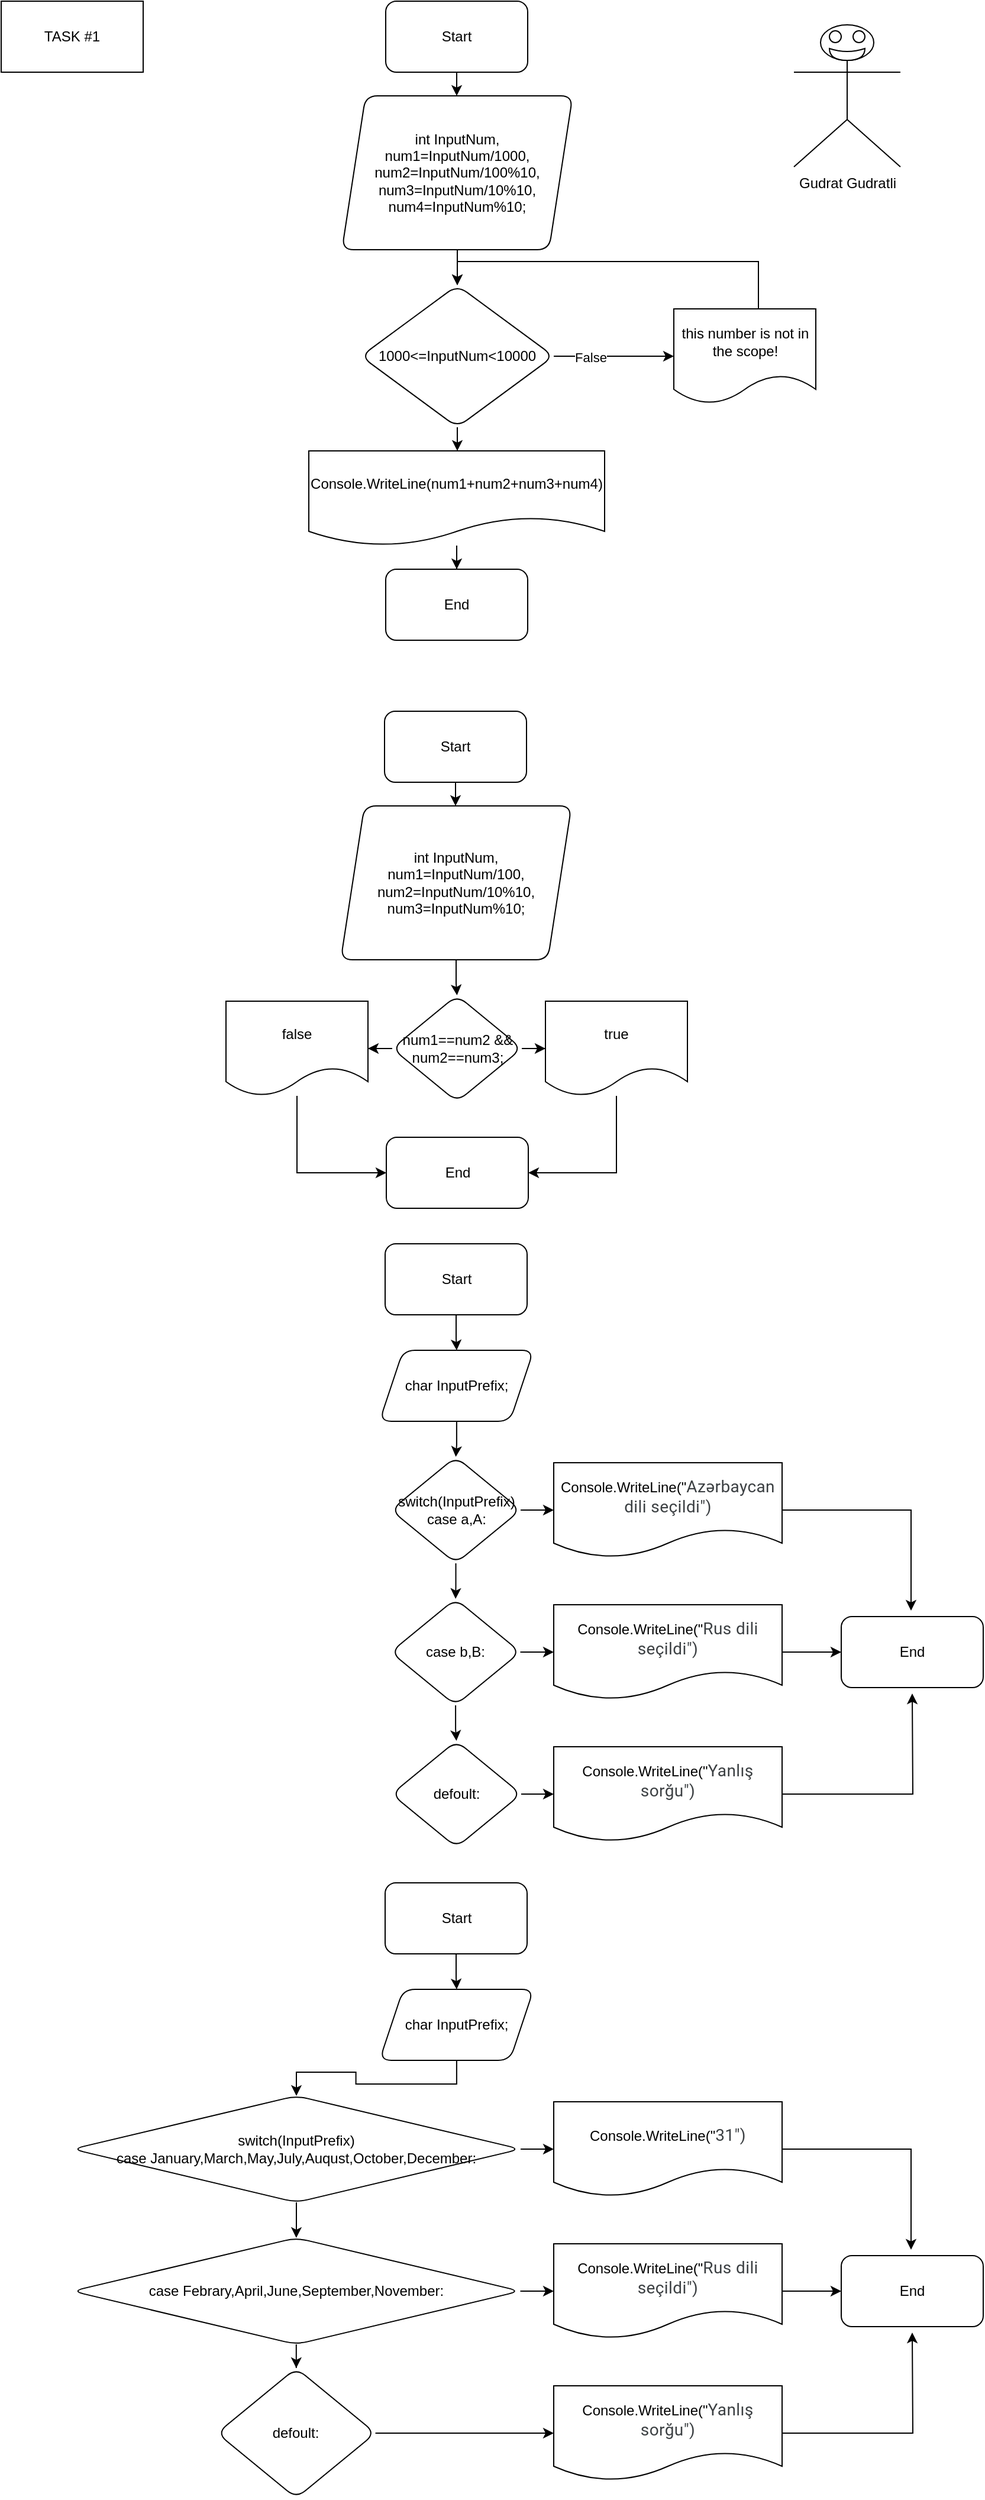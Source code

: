 <mxfile version="20.5.1" type="device"><diagram id="oNoULZErIjj-vYTfnqx9" name="Page-1"><mxGraphModel dx="1069" dy="582" grid="1" gridSize="10" guides="1" tooltips="1" connect="1" arrows="1" fold="1" page="1" pageScale="1" pageWidth="850" pageHeight="1100" math="0" shadow="0"><root><mxCell id="0"/><mxCell id="1" parent="0"/><mxCell id="mFEpqIFXbVzbk0du_qov-5" value="" style="edgeStyle=orthogonalEdgeStyle;rounded=0;orthogonalLoop=1;jettySize=auto;html=1;" edge="1" parent="1" source="mFEpqIFXbVzbk0du_qov-1" target="mFEpqIFXbVzbk0du_qov-4"><mxGeometry relative="1" as="geometry"/></mxCell><mxCell id="mFEpqIFXbVzbk0du_qov-1" value="Start" style="rounded=1;whiteSpace=wrap;html=1;" vertex="1" parent="1"><mxGeometry x="365" y="40" width="120" height="60" as="geometry"/></mxCell><mxCell id="mFEpqIFXbVzbk0du_qov-7" value="" style="edgeStyle=orthogonalEdgeStyle;rounded=0;orthogonalLoop=1;jettySize=auto;html=1;" edge="1" parent="1" source="mFEpqIFXbVzbk0du_qov-4" target="mFEpqIFXbVzbk0du_qov-6"><mxGeometry relative="1" as="geometry"/></mxCell><mxCell id="mFEpqIFXbVzbk0du_qov-4" value="int InputNum,&lt;br&gt;num1=InputNum/1000,&lt;br&gt;num2=InputNum/100%10,&lt;br&gt;num3=InputNum/10%10,&lt;br&gt;num4=InputNum%10;" style="shape=parallelogram;perimeter=parallelogramPerimeter;whiteSpace=wrap;html=1;fixedSize=1;rounded=1;" vertex="1" parent="1"><mxGeometry x="328" y="120" width="195" height="130" as="geometry"/></mxCell><mxCell id="mFEpqIFXbVzbk0du_qov-9" value="" style="edgeStyle=orthogonalEdgeStyle;rounded=0;orthogonalLoop=1;jettySize=auto;html=1;" edge="1" parent="1" source="mFEpqIFXbVzbk0du_qov-6" target="mFEpqIFXbVzbk0du_qov-8"><mxGeometry relative="1" as="geometry"/></mxCell><mxCell id="mFEpqIFXbVzbk0du_qov-12" value="False" style="edgeLabel;html=1;align=center;verticalAlign=middle;resizable=0;points=[];" vertex="1" connectable="0" parent="mFEpqIFXbVzbk0du_qov-9"><mxGeometry x="-0.403" y="-1" relative="1" as="geometry"><mxPoint as="offset"/></mxGeometry></mxCell><mxCell id="mFEpqIFXbVzbk0du_qov-14" value="" style="edgeStyle=orthogonalEdgeStyle;rounded=0;orthogonalLoop=1;jettySize=auto;html=1;" edge="1" parent="1" source="mFEpqIFXbVzbk0du_qov-6" target="mFEpqIFXbVzbk0du_qov-13"><mxGeometry relative="1" as="geometry"/></mxCell><mxCell id="mFEpqIFXbVzbk0du_qov-6" value="1000&amp;lt;=InputNum&amp;lt;10000" style="rhombus;whiteSpace=wrap;html=1;rounded=1;" vertex="1" parent="1"><mxGeometry x="344" y="280" width="163" height="120" as="geometry"/></mxCell><mxCell id="mFEpqIFXbVzbk0du_qov-11" style="edgeStyle=orthogonalEdgeStyle;rounded=0;orthogonalLoop=1;jettySize=auto;html=1;entryX=0.5;entryY=0;entryDx=0;entryDy=0;" edge="1" parent="1" source="mFEpqIFXbVzbk0du_qov-8" target="mFEpqIFXbVzbk0du_qov-6"><mxGeometry relative="1" as="geometry"><Array as="points"><mxPoint x="680" y="260"/><mxPoint x="425" y="260"/></Array></mxGeometry></mxCell><mxCell id="mFEpqIFXbVzbk0du_qov-8" value="this number is not in the scope!" style="shape=document;whiteSpace=wrap;html=1;boundedLbl=1;rounded=1;" vertex="1" parent="1"><mxGeometry x="608.5" y="300" width="120" height="80" as="geometry"/></mxCell><mxCell id="mFEpqIFXbVzbk0du_qov-16" value="" style="edgeStyle=orthogonalEdgeStyle;rounded=0;orthogonalLoop=1;jettySize=auto;html=1;" edge="1" parent="1" source="mFEpqIFXbVzbk0du_qov-13" target="mFEpqIFXbVzbk0du_qov-15"><mxGeometry relative="1" as="geometry"/></mxCell><mxCell id="mFEpqIFXbVzbk0du_qov-13" value="Console.WriteLine(num1+num2+num3+num4)" style="shape=document;whiteSpace=wrap;html=1;boundedLbl=1;rounded=1;" vertex="1" parent="1"><mxGeometry x="300" y="420" width="250" height="80" as="geometry"/></mxCell><mxCell id="mFEpqIFXbVzbk0du_qov-15" value="End" style="whiteSpace=wrap;html=1;rounded=1;" vertex="1" parent="1"><mxGeometry x="365" y="520" width="120" height="60" as="geometry"/></mxCell><mxCell id="mFEpqIFXbVzbk0du_qov-18" value="TASK #1" style="rounded=0;whiteSpace=wrap;html=1;" vertex="1" parent="1"><mxGeometry x="40" y="40" width="120" height="60" as="geometry"/></mxCell><mxCell id="mFEpqIFXbVzbk0du_qov-19" value="Gudrat Gudratli" style="shape=umlActor;verticalLabelPosition=bottom;verticalAlign=top;html=1;outlineConnect=0;" vertex="1" parent="1"><mxGeometry x="710" y="60" width="90" height="120" as="geometry"/></mxCell><mxCell id="mFEpqIFXbVzbk0du_qov-20" value="" style="shape=xor;whiteSpace=wrap;html=1;rotation=90;" vertex="1" parent="1"><mxGeometry x="750" y="70" width="10" height="30" as="geometry"/></mxCell><mxCell id="mFEpqIFXbVzbk0du_qov-21" value="" style="ellipse;whiteSpace=wrap;html=1;aspect=fixed;" vertex="1" parent="1"><mxGeometry x="740" y="65" width="10" height="10" as="geometry"/></mxCell><mxCell id="mFEpqIFXbVzbk0du_qov-22" value="" style="ellipse;whiteSpace=wrap;html=1;aspect=fixed;" vertex="1" parent="1"><mxGeometry x="760" y="65" width="10" height="10" as="geometry"/></mxCell><mxCell id="mFEpqIFXbVzbk0du_qov-23" value="" style="edgeStyle=orthogonalEdgeStyle;rounded=0;orthogonalLoop=1;jettySize=auto;html=1;" edge="1" source="mFEpqIFXbVzbk0du_qov-24" target="mFEpqIFXbVzbk0du_qov-25" parent="1"><mxGeometry relative="1" as="geometry"/></mxCell><mxCell id="mFEpqIFXbVzbk0du_qov-24" value="Start" style="rounded=1;whiteSpace=wrap;html=1;" vertex="1" parent="1"><mxGeometry x="364" y="640" width="120" height="60" as="geometry"/></mxCell><mxCell id="mFEpqIFXbVzbk0du_qov-27" value="" style="edgeStyle=orthogonalEdgeStyle;rounded=0;orthogonalLoop=1;jettySize=auto;html=1;" edge="1" parent="1" source="mFEpqIFXbVzbk0du_qov-25" target="mFEpqIFXbVzbk0du_qov-26"><mxGeometry relative="1" as="geometry"/></mxCell><mxCell id="mFEpqIFXbVzbk0du_qov-25" value="int InputNum,&lt;br&gt;num1=InputNum/100,&lt;br&gt;num2=InputNum/10%10,&lt;br&gt;num3=InputNum%10;" style="shape=parallelogram;perimeter=parallelogramPerimeter;whiteSpace=wrap;html=1;fixedSize=1;rounded=1;" vertex="1" parent="1"><mxGeometry x="327" y="720" width="195" height="130" as="geometry"/></mxCell><mxCell id="mFEpqIFXbVzbk0du_qov-29" value="" style="edgeStyle=orthogonalEdgeStyle;rounded=0;orthogonalLoop=1;jettySize=auto;html=1;" edge="1" parent="1" source="mFEpqIFXbVzbk0du_qov-26" target="mFEpqIFXbVzbk0du_qov-28"><mxGeometry relative="1" as="geometry"/></mxCell><mxCell id="mFEpqIFXbVzbk0du_qov-31" value="" style="edgeStyle=orthogonalEdgeStyle;rounded=0;orthogonalLoop=1;jettySize=auto;html=1;" edge="1" parent="1" source="mFEpqIFXbVzbk0du_qov-26" target="mFEpqIFXbVzbk0du_qov-30"><mxGeometry relative="1" as="geometry"/></mxCell><mxCell id="mFEpqIFXbVzbk0du_qov-26" value="num1==num2 &amp;amp;&amp;amp;&lt;br&gt;num2==num3;" style="rhombus;whiteSpace=wrap;html=1;rounded=1;" vertex="1" parent="1"><mxGeometry x="370.5" y="880" width="109.5" height="90" as="geometry"/></mxCell><mxCell id="mFEpqIFXbVzbk0du_qov-36" style="edgeStyle=orthogonalEdgeStyle;rounded=0;orthogonalLoop=1;jettySize=auto;html=1;" edge="1" parent="1" source="mFEpqIFXbVzbk0du_qov-28" target="mFEpqIFXbVzbk0du_qov-32"><mxGeometry relative="1" as="geometry"><mxPoint x="290" y="1030" as="targetPoint"/><Array as="points"><mxPoint x="290" y="1030"/></Array></mxGeometry></mxCell><mxCell id="mFEpqIFXbVzbk0du_qov-28" value="false" style="shape=document;whiteSpace=wrap;html=1;boundedLbl=1;rounded=1;" vertex="1" parent="1"><mxGeometry x="230" y="885" width="120" height="80" as="geometry"/></mxCell><mxCell id="mFEpqIFXbVzbk0du_qov-34" style="edgeStyle=orthogonalEdgeStyle;rounded=0;orthogonalLoop=1;jettySize=auto;html=1;entryX=1;entryY=0.5;entryDx=0;entryDy=0;" edge="1" parent="1" source="mFEpqIFXbVzbk0du_qov-30" target="mFEpqIFXbVzbk0du_qov-32"><mxGeometry relative="1" as="geometry"><Array as="points"><mxPoint x="560" y="1030"/></Array></mxGeometry></mxCell><mxCell id="mFEpqIFXbVzbk0du_qov-30" value="true" style="shape=document;whiteSpace=wrap;html=1;boundedLbl=1;rounded=1;" vertex="1" parent="1"><mxGeometry x="500" y="885" width="120" height="80" as="geometry"/></mxCell><mxCell id="mFEpqIFXbVzbk0du_qov-32" value="End" style="whiteSpace=wrap;html=1;rounded=1;" vertex="1" parent="1"><mxGeometry x="365.5" y="1000" width="120" height="60" as="geometry"/></mxCell><mxCell id="mFEpqIFXbVzbk0du_qov-37" value="" style="edgeStyle=orthogonalEdgeStyle;rounded=0;orthogonalLoop=1;jettySize=auto;html=1;" edge="1" source="mFEpqIFXbVzbk0du_qov-38" target="mFEpqIFXbVzbk0du_qov-40" parent="1"><mxGeometry relative="1" as="geometry"/></mxCell><mxCell id="mFEpqIFXbVzbk0du_qov-38" value="Start" style="rounded=1;whiteSpace=wrap;html=1;" vertex="1" parent="1"><mxGeometry x="364.5" y="1090" width="120" height="60" as="geometry"/></mxCell><mxCell id="mFEpqIFXbVzbk0du_qov-39" value="" style="edgeStyle=orthogonalEdgeStyle;rounded=0;orthogonalLoop=1;jettySize=auto;html=1;" edge="1" source="mFEpqIFXbVzbk0du_qov-40" target="mFEpqIFXbVzbk0du_qov-43" parent="1"><mxGeometry relative="1" as="geometry"/></mxCell><mxCell id="mFEpqIFXbVzbk0du_qov-40" value="char InputPrefix;" style="shape=parallelogram;perimeter=parallelogramPerimeter;whiteSpace=wrap;html=1;fixedSize=1;rounded=1;" vertex="1" parent="1"><mxGeometry x="359.75" y="1180" width="130.25" height="60" as="geometry"/></mxCell><mxCell id="mFEpqIFXbVzbk0du_qov-42" value="" style="edgeStyle=orthogonalEdgeStyle;rounded=0;orthogonalLoop=1;jettySize=auto;html=1;" edge="1" source="mFEpqIFXbVzbk0du_qov-43" target="mFEpqIFXbVzbk0du_qov-47" parent="1"><mxGeometry relative="1" as="geometry"/></mxCell><mxCell id="mFEpqIFXbVzbk0du_qov-50" value="" style="edgeStyle=orthogonalEdgeStyle;rounded=0;orthogonalLoop=1;jettySize=auto;html=1;" edge="1" parent="1" source="mFEpqIFXbVzbk0du_qov-43" target="mFEpqIFXbVzbk0du_qov-49"><mxGeometry relative="1" as="geometry"/></mxCell><mxCell id="mFEpqIFXbVzbk0du_qov-43" value="switch(InputPrefix)&lt;br&gt;case a,A:" style="rhombus;whiteSpace=wrap;html=1;rounded=1;" vertex="1" parent="1"><mxGeometry x="369.5" y="1270" width="109.5" height="90" as="geometry"/></mxCell><mxCell id="mFEpqIFXbVzbk0du_qov-62" style="edgeStyle=orthogonalEdgeStyle;rounded=0;orthogonalLoop=1;jettySize=auto;html=1;" edge="1" parent="1" source="mFEpqIFXbVzbk0du_qov-47"><mxGeometry relative="1" as="geometry"><mxPoint x="809" y="1400" as="targetPoint"/><Array as="points"><mxPoint x="809" y="1315"/></Array></mxGeometry></mxCell><mxCell id="mFEpqIFXbVzbk0du_qov-47" value="Console.WriteLine(&quot;&lt;span style=&quot;color: rgb(60, 64, 67); font-family: Roboto, Arial, sans-serif; font-size: 14px; letter-spacing: 0.2px; text-align: start;&quot;&gt;Azərbaycan dili seçildi&quot;)&lt;/span&gt;" style="shape=document;whiteSpace=wrap;html=1;boundedLbl=1;rounded=1;" vertex="1" parent="1"><mxGeometry x="507" y="1275" width="193" height="80" as="geometry"/></mxCell><mxCell id="mFEpqIFXbVzbk0du_qov-52" value="" style="edgeStyle=orthogonalEdgeStyle;rounded=0;orthogonalLoop=1;jettySize=auto;html=1;" edge="1" parent="1" source="mFEpqIFXbVzbk0du_qov-49" target="mFEpqIFXbVzbk0du_qov-51"><mxGeometry relative="1" as="geometry"/></mxCell><mxCell id="mFEpqIFXbVzbk0du_qov-54" value="" style="edgeStyle=orthogonalEdgeStyle;rounded=0;orthogonalLoop=1;jettySize=auto;html=1;" edge="1" parent="1" source="mFEpqIFXbVzbk0du_qov-49" target="mFEpqIFXbVzbk0du_qov-53"><mxGeometry relative="1" as="geometry"/></mxCell><mxCell id="mFEpqIFXbVzbk0du_qov-49" value="case b,B:" style="rhombus;whiteSpace=wrap;html=1;rounded=1;" vertex="1" parent="1"><mxGeometry x="369.25" y="1390" width="109.5" height="90" as="geometry"/></mxCell><mxCell id="mFEpqIFXbVzbk0du_qov-58" value="" style="edgeStyle=orthogonalEdgeStyle;rounded=0;orthogonalLoop=1;jettySize=auto;html=1;" edge="1" parent="1" source="mFEpqIFXbVzbk0du_qov-51" target="mFEpqIFXbVzbk0du_qov-57"><mxGeometry relative="1" as="geometry"/></mxCell><mxCell id="mFEpqIFXbVzbk0du_qov-51" value="Console.WriteLine(&quot;&lt;span style=&quot;color: rgb(60, 64, 67); font-family: Roboto, Arial, sans-serif; font-size: 14px; letter-spacing: 0.2px; text-align: start;&quot;&gt;Rus dili seçildi&lt;/span&gt;&lt;span style=&quot;color: rgb(60, 64, 67); font-family: Roboto, Arial, sans-serif; font-size: 14px; letter-spacing: 0.2px; text-align: start;&quot;&gt;&quot;)&lt;/span&gt;" style="shape=document;whiteSpace=wrap;html=1;boundedLbl=1;rounded=1;" vertex="1" parent="1"><mxGeometry x="507" y="1395" width="193" height="80" as="geometry"/></mxCell><mxCell id="mFEpqIFXbVzbk0du_qov-56" value="" style="edgeStyle=orthogonalEdgeStyle;rounded=0;orthogonalLoop=1;jettySize=auto;html=1;" edge="1" parent="1" source="mFEpqIFXbVzbk0du_qov-53" target="mFEpqIFXbVzbk0du_qov-55"><mxGeometry relative="1" as="geometry"/></mxCell><mxCell id="mFEpqIFXbVzbk0du_qov-53" value="defoult:" style="rhombus;whiteSpace=wrap;html=1;rounded=1;" vertex="1" parent="1"><mxGeometry x="370" y="1510" width="109.5" height="90" as="geometry"/></mxCell><mxCell id="mFEpqIFXbVzbk0du_qov-60" style="edgeStyle=orthogonalEdgeStyle;rounded=0;orthogonalLoop=1;jettySize=auto;html=1;" edge="1" parent="1" source="mFEpqIFXbVzbk0du_qov-55"><mxGeometry relative="1" as="geometry"><mxPoint x="810" y="1470" as="targetPoint"/></mxGeometry></mxCell><mxCell id="mFEpqIFXbVzbk0du_qov-55" value="Console.WriteLine(&quot;&lt;span style=&quot;color: rgb(60, 64, 67); font-family: Roboto, Arial, sans-serif; font-size: 14px; letter-spacing: 0.2px; text-align: start;&quot;&gt;Yanlış sorğu&lt;/span&gt;&lt;span style=&quot;color: rgb(60, 64, 67); font-family: Roboto, Arial, sans-serif; font-size: 14px; letter-spacing: 0.2px; text-align: start;&quot;&gt;&quot;)&lt;/span&gt;" style="shape=document;whiteSpace=wrap;html=1;boundedLbl=1;rounded=1;" vertex="1" parent="1"><mxGeometry x="507" y="1515" width="193" height="80" as="geometry"/></mxCell><mxCell id="mFEpqIFXbVzbk0du_qov-57" value="End" style="whiteSpace=wrap;html=1;rounded=1;" vertex="1" parent="1"><mxGeometry x="750" y="1405" width="120" height="60" as="geometry"/></mxCell><mxCell id="mFEpqIFXbVzbk0du_qov-63" value="" style="edgeStyle=orthogonalEdgeStyle;rounded=0;orthogonalLoop=1;jettySize=auto;html=1;" edge="1" source="mFEpqIFXbVzbk0du_qov-64" target="mFEpqIFXbVzbk0du_qov-66" parent="1"><mxGeometry relative="1" as="geometry"/></mxCell><mxCell id="mFEpqIFXbVzbk0du_qov-64" value="Start" style="rounded=1;whiteSpace=wrap;html=1;" vertex="1" parent="1"><mxGeometry x="364.5" y="1630" width="120" height="60" as="geometry"/></mxCell><mxCell id="mFEpqIFXbVzbk0du_qov-65" value="" style="edgeStyle=orthogonalEdgeStyle;rounded=0;orthogonalLoop=1;jettySize=auto;html=1;" edge="1" source="mFEpqIFXbVzbk0du_qov-66" target="mFEpqIFXbVzbk0du_qov-69" parent="1"><mxGeometry relative="1" as="geometry"/></mxCell><mxCell id="mFEpqIFXbVzbk0du_qov-66" value="char InputPrefix;" style="shape=parallelogram;perimeter=parallelogramPerimeter;whiteSpace=wrap;html=1;fixedSize=1;rounded=1;" vertex="1" parent="1"><mxGeometry x="359.75" y="1720" width="130.25" height="60" as="geometry"/></mxCell><mxCell id="mFEpqIFXbVzbk0du_qov-67" value="" style="edgeStyle=orthogonalEdgeStyle;rounded=0;orthogonalLoop=1;jettySize=auto;html=1;" edge="1" source="mFEpqIFXbVzbk0du_qov-69" target="mFEpqIFXbVzbk0du_qov-71" parent="1"><mxGeometry relative="1" as="geometry"/></mxCell><mxCell id="mFEpqIFXbVzbk0du_qov-68" value="" style="edgeStyle=orthogonalEdgeStyle;rounded=0;orthogonalLoop=1;jettySize=auto;html=1;" edge="1" source="mFEpqIFXbVzbk0du_qov-69" target="mFEpqIFXbVzbk0du_qov-74" parent="1"><mxGeometry relative="1" as="geometry"/></mxCell><mxCell id="mFEpqIFXbVzbk0du_qov-69" value="switch(InputPrefix)&lt;br&gt;case January,March,May,July,Auqust,October,December:" style="rhombus;whiteSpace=wrap;html=1;rounded=1;" vertex="1" parent="1"><mxGeometry x="100" y="1810" width="379" height="90" as="geometry"/></mxCell><mxCell id="mFEpqIFXbVzbk0du_qov-70" style="edgeStyle=orthogonalEdgeStyle;rounded=0;orthogonalLoop=1;jettySize=auto;html=1;" edge="1" source="mFEpqIFXbVzbk0du_qov-71" parent="1"><mxGeometry relative="1" as="geometry"><mxPoint x="809" y="1940.0" as="targetPoint"/><Array as="points"><mxPoint x="809" y="1855"/></Array></mxGeometry></mxCell><mxCell id="mFEpqIFXbVzbk0du_qov-71" value="Console.WriteLine(&quot;&lt;span style=&quot;color: rgb(60, 64, 67); font-family: Roboto, Arial, sans-serif; font-size: 14px; letter-spacing: 0.2px; text-align: start;&quot;&gt;31&quot;)&lt;/span&gt;" style="shape=document;whiteSpace=wrap;html=1;boundedLbl=1;rounded=1;" vertex="1" parent="1"><mxGeometry x="507" y="1815" width="193" height="80" as="geometry"/></mxCell><mxCell id="mFEpqIFXbVzbk0du_qov-72" value="" style="edgeStyle=orthogonalEdgeStyle;rounded=0;orthogonalLoop=1;jettySize=auto;html=1;" edge="1" source="mFEpqIFXbVzbk0du_qov-74" target="mFEpqIFXbVzbk0du_qov-76" parent="1"><mxGeometry relative="1" as="geometry"/></mxCell><mxCell id="mFEpqIFXbVzbk0du_qov-73" value="" style="edgeStyle=orthogonalEdgeStyle;rounded=0;orthogonalLoop=1;jettySize=auto;html=1;" edge="1" source="mFEpqIFXbVzbk0du_qov-74" target="mFEpqIFXbVzbk0du_qov-78" parent="1"><mxGeometry relative="1" as="geometry"/></mxCell><mxCell id="mFEpqIFXbVzbk0du_qov-74" value="case Febrary,April,June,September,November:" style="rhombus;whiteSpace=wrap;html=1;rounded=1;" vertex="1" parent="1"><mxGeometry x="100" y="1930" width="378.75" height="90" as="geometry"/></mxCell><mxCell id="mFEpqIFXbVzbk0du_qov-75" value="" style="edgeStyle=orthogonalEdgeStyle;rounded=0;orthogonalLoop=1;jettySize=auto;html=1;" edge="1" source="mFEpqIFXbVzbk0du_qov-76" target="mFEpqIFXbVzbk0du_qov-81" parent="1"><mxGeometry relative="1" as="geometry"/></mxCell><mxCell id="mFEpqIFXbVzbk0du_qov-76" value="Console.WriteLine(&quot;&lt;span style=&quot;color: rgb(60, 64, 67); font-family: Roboto, Arial, sans-serif; font-size: 14px; letter-spacing: 0.2px; text-align: start;&quot;&gt;Rus dili seçildi&lt;/span&gt;&lt;span style=&quot;color: rgb(60, 64, 67); font-family: Roboto, Arial, sans-serif; font-size: 14px; letter-spacing: 0.2px; text-align: start;&quot;&gt;&quot;)&lt;/span&gt;" style="shape=document;whiteSpace=wrap;html=1;boundedLbl=1;rounded=1;" vertex="1" parent="1"><mxGeometry x="507" y="1935" width="193" height="80" as="geometry"/></mxCell><mxCell id="mFEpqIFXbVzbk0du_qov-77" value="" style="edgeStyle=orthogonalEdgeStyle;rounded=0;orthogonalLoop=1;jettySize=auto;html=1;" edge="1" source="mFEpqIFXbVzbk0du_qov-78" target="mFEpqIFXbVzbk0du_qov-80" parent="1"><mxGeometry relative="1" as="geometry"/></mxCell><mxCell id="mFEpqIFXbVzbk0du_qov-78" value="defoult:" style="rhombus;whiteSpace=wrap;html=1;rounded=1;" vertex="1" parent="1"><mxGeometry x="222.46" y="2040" width="133.83" height="110" as="geometry"/></mxCell><mxCell id="mFEpqIFXbVzbk0du_qov-79" style="edgeStyle=orthogonalEdgeStyle;rounded=0;orthogonalLoop=1;jettySize=auto;html=1;" edge="1" source="mFEpqIFXbVzbk0du_qov-80" parent="1"><mxGeometry relative="1" as="geometry"><mxPoint x="810.0" y="2010" as="targetPoint"/></mxGeometry></mxCell><mxCell id="mFEpqIFXbVzbk0du_qov-80" value="Console.WriteLine(&quot;&lt;span style=&quot;color: rgb(60, 64, 67); font-family: Roboto, Arial, sans-serif; font-size: 14px; letter-spacing: 0.2px; text-align: start;&quot;&gt;Yanlış sorğu&lt;/span&gt;&lt;span style=&quot;color: rgb(60, 64, 67); font-family: Roboto, Arial, sans-serif; font-size: 14px; letter-spacing: 0.2px; text-align: start;&quot;&gt;&quot;)&lt;/span&gt;" style="shape=document;whiteSpace=wrap;html=1;boundedLbl=1;rounded=1;" vertex="1" parent="1"><mxGeometry x="507" y="2055" width="193" height="80" as="geometry"/></mxCell><mxCell id="mFEpqIFXbVzbk0du_qov-81" value="End" style="whiteSpace=wrap;html=1;rounded=1;" vertex="1" parent="1"><mxGeometry x="750" y="1945" width="120" height="60" as="geometry"/></mxCell></root></mxGraphModel></diagram></mxfile>